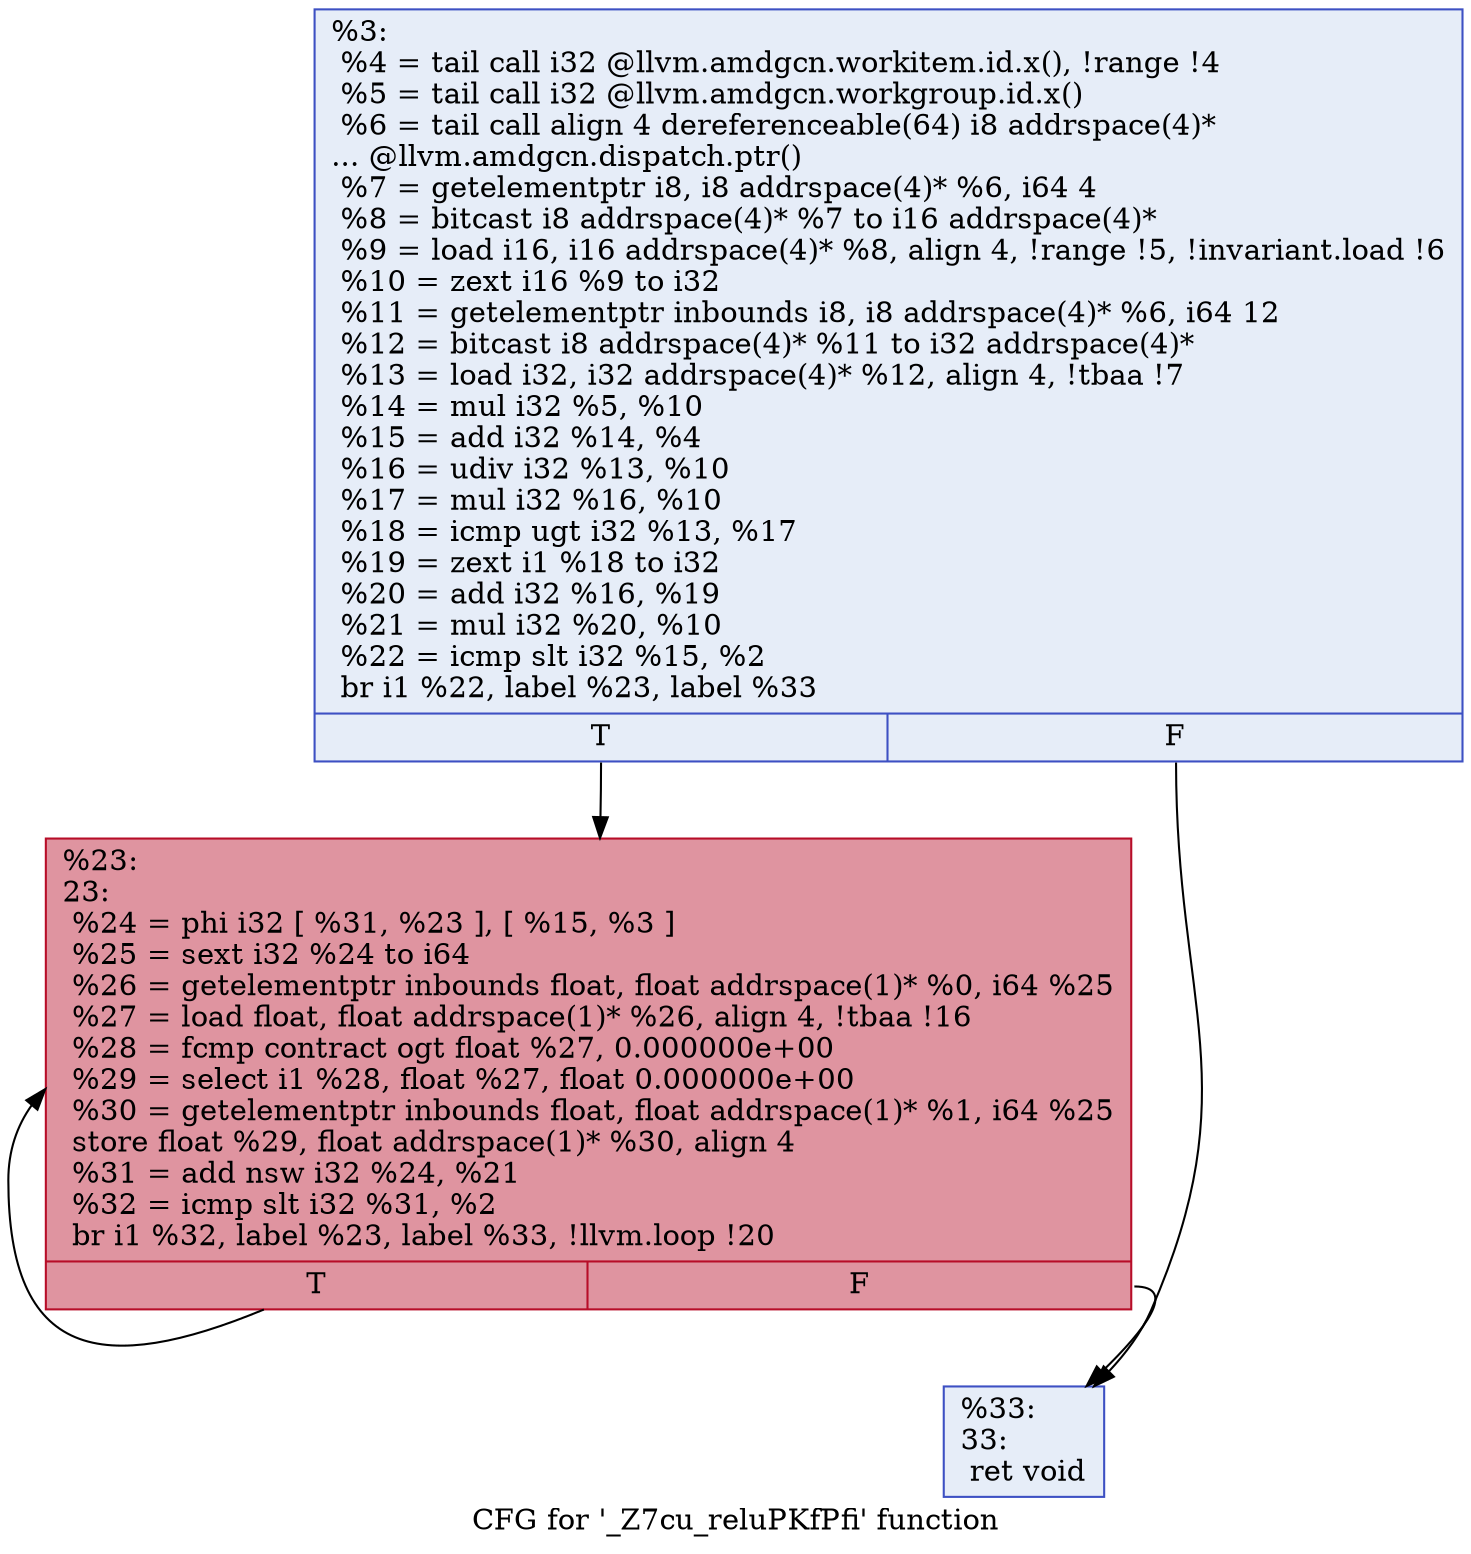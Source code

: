 digraph "CFG for '_Z7cu_reluPKfPfi' function" {
	label="CFG for '_Z7cu_reluPKfPfi' function";

	Node0x5602420 [shape=record,color="#3d50c3ff", style=filled, fillcolor="#c7d7f070",label="{%3:\l  %4 = tail call i32 @llvm.amdgcn.workitem.id.x(), !range !4\l  %5 = tail call i32 @llvm.amdgcn.workgroup.id.x()\l  %6 = tail call align 4 dereferenceable(64) i8 addrspace(4)*\l... @llvm.amdgcn.dispatch.ptr()\l  %7 = getelementptr i8, i8 addrspace(4)* %6, i64 4\l  %8 = bitcast i8 addrspace(4)* %7 to i16 addrspace(4)*\l  %9 = load i16, i16 addrspace(4)* %8, align 4, !range !5, !invariant.load !6\l  %10 = zext i16 %9 to i32\l  %11 = getelementptr inbounds i8, i8 addrspace(4)* %6, i64 12\l  %12 = bitcast i8 addrspace(4)* %11 to i32 addrspace(4)*\l  %13 = load i32, i32 addrspace(4)* %12, align 4, !tbaa !7\l  %14 = mul i32 %5, %10\l  %15 = add i32 %14, %4\l  %16 = udiv i32 %13, %10\l  %17 = mul i32 %16, %10\l  %18 = icmp ugt i32 %13, %17\l  %19 = zext i1 %18 to i32\l  %20 = add i32 %16, %19\l  %21 = mul i32 %20, %10\l  %22 = icmp slt i32 %15, %2\l  br i1 %22, label %23, label %33\l|{<s0>T|<s1>F}}"];
	Node0x5602420:s0 -> Node0x56031b0;
	Node0x5602420:s1 -> Node0x5604a60;
	Node0x56031b0 [shape=record,color="#b70d28ff", style=filled, fillcolor="#b70d2870",label="{%23:\l23:                                               \l  %24 = phi i32 [ %31, %23 ], [ %15, %3 ]\l  %25 = sext i32 %24 to i64\l  %26 = getelementptr inbounds float, float addrspace(1)* %0, i64 %25\l  %27 = load float, float addrspace(1)* %26, align 4, !tbaa !16\l  %28 = fcmp contract ogt float %27, 0.000000e+00\l  %29 = select i1 %28, float %27, float 0.000000e+00\l  %30 = getelementptr inbounds float, float addrspace(1)* %1, i64 %25\l  store float %29, float addrspace(1)* %30, align 4\l  %31 = add nsw i32 %24, %21\l  %32 = icmp slt i32 %31, %2\l  br i1 %32, label %23, label %33, !llvm.loop !20\l|{<s0>T|<s1>F}}"];
	Node0x56031b0:s0 -> Node0x56031b0;
	Node0x56031b0:s1 -> Node0x5604a60;
	Node0x5604a60 [shape=record,color="#3d50c3ff", style=filled, fillcolor="#c7d7f070",label="{%33:\l33:                                               \l  ret void\l}"];
}
